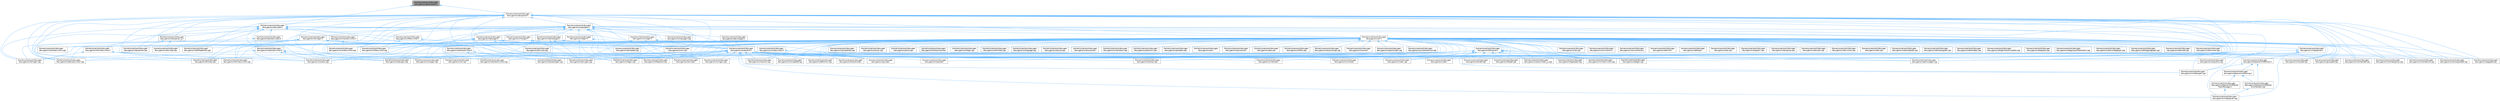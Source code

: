 digraph "/home/runner/work/doxygen/doxygen/src/growvector.h"
{
 // INTERACTIVE_SVG=YES
 // LATEX_PDF_SIZE
  bgcolor="transparent";
  edge [fontname=Helvetica,fontsize=10,labelfontname=Helvetica,labelfontsize=10];
  node [fontname=Helvetica,fontsize=10,shape=box,height=0.2,width=0.4];
  Node1 [id="Node000001",label="/home/runner/work/doxygen\l/doxygen/src/growvector.h",height=0.2,width=0.4,color="gray40", fillcolor="grey60", style="filled", fontcolor="black",tooltip=" "];
  Node1 -> Node2 [id="edge1_Node000001_Node000002",dir="back",color="steelblue1",style="solid",tooltip=" "];
  Node2 [id="Node000002",label="/home/runner/work/doxygen\l/doxygen/src/docnode.h",height=0.2,width=0.4,color="grey40", fillcolor="white", style="filled",URL="$de/d2b/docnode_8h.html",tooltip=" "];
  Node2 -> Node3 [id="edge2_Node000002_Node000003",dir="back",color="steelblue1",style="solid",tooltip=" "];
  Node3 [id="Node000003",label="/home/runner/work/doxygen\l/doxygen/src/docbookvisitor.h",height=0.2,width=0.4,color="grey40", fillcolor="white", style="filled",URL="$de/dcd/docbookvisitor_8h.html",tooltip=" "];
  Node3 -> Node4 [id="edge3_Node000003_Node000004",dir="back",color="steelblue1",style="solid",tooltip=" "];
  Node4 [id="Node000004",label="/home/runner/work/doxygen\l/doxygen/src/docbookgen.cpp",height=0.2,width=0.4,color="grey40", fillcolor="white", style="filled",URL="$d8/d29/docbookgen_8cpp.html",tooltip=" "];
  Node3 -> Node5 [id="edge4_Node000003_Node000005",dir="back",color="steelblue1",style="solid",tooltip=" "];
  Node5 [id="Node000005",label="/home/runner/work/doxygen\l/doxygen/src/docbookvisitor.cpp",height=0.2,width=0.4,color="grey40", fillcolor="white", style="filled",URL="$dc/d05/docbookvisitor_8cpp.html",tooltip=" "];
  Node2 -> Node6 [id="edge5_Node000002_Node000006",dir="back",color="steelblue1",style="solid",tooltip=" "];
  Node6 [id="Node000006",label="/home/runner/work/doxygen\l/doxygen/src/docnode.cpp",height=0.2,width=0.4,color="grey40", fillcolor="white", style="filled",URL="$d0/d2b/docnode_8cpp.html",tooltip=" "];
  Node2 -> Node7 [id="edge6_Node000002_Node000007",dir="back",color="steelblue1",style="solid",tooltip=" "];
  Node7 [id="Node000007",label="/home/runner/work/doxygen\l/doxygen/src/docparser_p.h",height=0.2,width=0.4,color="grey40", fillcolor="white", style="filled",URL="$df/dc9/docparser__p_8h.html",tooltip="Private header shared between docparser.cpp and docnode.cpp."];
  Node7 -> Node6 [id="edge7_Node000007_Node000006",dir="back",color="steelblue1",style="solid",tooltip=" "];
  Node7 -> Node8 [id="edge8_Node000007_Node000008",dir="back",color="steelblue1",style="solid",tooltip=" "];
  Node8 [id="Node000008",label="/home/runner/work/doxygen\l/doxygen/src/docparser.cpp",height=0.2,width=0.4,color="grey40", fillcolor="white", style="filled",URL="$da/d17/docparser_8cpp.html",tooltip=" "];
  Node2 -> Node9 [id="edge9_Node000002_Node000009",dir="back",color="steelblue1",style="solid",tooltip=" "];
  Node9 [id="Node000009",label="/home/runner/work/doxygen\l/doxygen/src/dotfilepatcher.cpp",height=0.2,width=0.4,color="grey40", fillcolor="white", style="filled",URL="$d9/d92/dotfilepatcher_8cpp.html",tooltip=" "];
  Node2 -> Node10 [id="edge10_Node000002_Node000010",dir="back",color="steelblue1",style="solid",tooltip=" "];
  Node10 [id="Node000010",label="/home/runner/work/doxygen\l/doxygen/src/htmldocvisitor.h",height=0.2,width=0.4,color="grey40", fillcolor="white", style="filled",URL="$d0/d71/htmldocvisitor_8h.html",tooltip=" "];
  Node10 -> Node11 [id="edge11_Node000010_Node000011",dir="back",color="steelblue1",style="solid",tooltip=" "];
  Node11 [id="Node000011",label="/home/runner/work/doxygen\l/doxygen/src/context.cpp",height=0.2,width=0.4,color="grey40", fillcolor="white", style="filled",URL="$db/d12/context_8cpp.html",tooltip=" "];
  Node10 -> Node12 [id="edge12_Node000010_Node000012",dir="back",color="steelblue1",style="solid",tooltip=" "];
  Node12 [id="Node000012",label="/home/runner/work/doxygen\l/doxygen/src/ftvhelp.cpp",height=0.2,width=0.4,color="grey40", fillcolor="white", style="filled",URL="$db/d41/ftvhelp_8cpp.html",tooltip=" "];
  Node10 -> Node13 [id="edge13_Node000010_Node000013",dir="back",color="steelblue1",style="solid",tooltip=" "];
  Node13 [id="Node000013",label="/home/runner/work/doxygen\l/doxygen/src/htmldocvisitor.cpp",height=0.2,width=0.4,color="grey40", fillcolor="white", style="filled",URL="$da/db0/htmldocvisitor_8cpp.html",tooltip=" "];
  Node10 -> Node14 [id="edge14_Node000010_Node000014",dir="back",color="steelblue1",style="solid",tooltip=" "];
  Node14 [id="Node000014",label="/home/runner/work/doxygen\l/doxygen/src/htmlgen.cpp",height=0.2,width=0.4,color="grey40", fillcolor="white", style="filled",URL="$d8/d6e/htmlgen_8cpp.html",tooltip=" "];
  Node2 -> Node14 [id="edge15_Node000002_Node000014",dir="back",color="steelblue1",style="solid",tooltip=" "];
  Node2 -> Node15 [id="edge16_Node000002_Node000015",dir="back",color="steelblue1",style="solid",tooltip=" "];
  Node15 [id="Node000015",label="/home/runner/work/doxygen\l/doxygen/src/latexdocvisitor.h",height=0.2,width=0.4,color="grey40", fillcolor="white", style="filled",URL="$d8/d99/latexdocvisitor_8h.html",tooltip=" "];
  Node15 -> Node11 [id="edge17_Node000015_Node000011",dir="back",color="steelblue1",style="solid",tooltip=" "];
  Node15 -> Node16 [id="edge18_Node000015_Node000016",dir="back",color="steelblue1",style="solid",tooltip=" "];
  Node16 [id="Node000016",label="/home/runner/work/doxygen\l/doxygen/src/latexdocvisitor.cpp",height=0.2,width=0.4,color="grey40", fillcolor="white", style="filled",URL="$d1/d4e/latexdocvisitor_8cpp.html",tooltip=" "];
  Node15 -> Node17 [id="edge19_Node000015_Node000017",dir="back",color="steelblue1",style="solid",tooltip=" "];
  Node17 [id="Node000017",label="/home/runner/work/doxygen\l/doxygen/src/latexgen.cpp",height=0.2,width=0.4,color="grey40", fillcolor="white", style="filled",URL="$d4/d42/latexgen_8cpp.html",tooltip=" "];
  Node15 -> Node18 [id="edge20_Node000015_Node000018",dir="back",color="steelblue1",style="solid",tooltip=" "];
  Node18 [id="Node000018",label="/home/runner/work/doxygen\l/doxygen/src/util.cpp",height=0.2,width=0.4,color="grey40", fillcolor="white", style="filled",URL="$df/d2d/util_8cpp.html",tooltip=" "];
  Node2 -> Node17 [id="edge21_Node000002_Node000017",dir="back",color="steelblue1",style="solid",tooltip=" "];
  Node2 -> Node19 [id="edge22_Node000002_Node000019",dir="back",color="steelblue1",style="solid",tooltip=" "];
  Node19 [id="Node000019",label="/home/runner/work/doxygen\l/doxygen/src/mandocvisitor.h",height=0.2,width=0.4,color="grey40", fillcolor="white", style="filled",URL="$d6/d6e/mandocvisitor_8h.html",tooltip=" "];
  Node19 -> Node20 [id="edge23_Node000019_Node000020",dir="back",color="steelblue1",style="solid",tooltip=" "];
  Node20 [id="Node000020",label="/home/runner/work/doxygen\l/doxygen/src/mandocvisitor.cpp",height=0.2,width=0.4,color="grey40", fillcolor="white", style="filled",URL="$d8/dde/mandocvisitor_8cpp.html",tooltip=" "];
  Node19 -> Node21 [id="edge24_Node000019_Node000021",dir="back",color="steelblue1",style="solid",tooltip=" "];
  Node21 [id="Node000021",label="/home/runner/work/doxygen\l/doxygen/src/mangen.cpp",height=0.2,width=0.4,color="grey40", fillcolor="white", style="filled",URL="$d7/de7/mangen_8cpp.html",tooltip=" "];
  Node2 -> Node22 [id="edge25_Node000002_Node000022",dir="back",color="steelblue1",style="solid",tooltip=" "];
  Node22 [id="Node000022",label="/home/runner/work/doxygen\l/doxygen/src/msc.cpp",height=0.2,width=0.4,color="grey40", fillcolor="white", style="filled",URL="$db/d33/msc_8cpp.html",tooltip=" "];
  Node2 -> Node23 [id="edge26_Node000002_Node000023",dir="back",color="steelblue1",style="solid",tooltip=" "];
  Node23 [id="Node000023",label="/home/runner/work/doxygen\l/doxygen/src/perlmodgen.cpp",height=0.2,width=0.4,color="grey40", fillcolor="white", style="filled",URL="$de/dd0/perlmodgen_8cpp.html",tooltip=" "];
  Node2 -> Node24 [id="edge27_Node000002_Node000024",dir="back",color="steelblue1",style="solid",tooltip=" "];
  Node24 [id="Node000024",label="/home/runner/work/doxygen\l/doxygen/src/rtfdocvisitor.h",height=0.2,width=0.4,color="grey40", fillcolor="white", style="filled",URL="$d1/da7/rtfdocvisitor_8h.html",tooltip=" "];
  Node24 -> Node25 [id="edge28_Node000024_Node000025",dir="back",color="steelblue1",style="solid",tooltip=" "];
  Node25 [id="Node000025",label="/home/runner/work/doxygen\l/doxygen/src/rtfdocvisitor.cpp",height=0.2,width=0.4,color="grey40", fillcolor="white", style="filled",URL="$de/d9a/rtfdocvisitor_8cpp.html",tooltip=" "];
  Node24 -> Node26 [id="edge29_Node000024_Node000026",dir="back",color="steelblue1",style="solid",tooltip=" "];
  Node26 [id="Node000026",label="/home/runner/work/doxygen\l/doxygen/src/rtfgen.cpp",height=0.2,width=0.4,color="grey40", fillcolor="white", style="filled",URL="$d0/d9c/rtfgen_8cpp.html",tooltip=" "];
  Node2 -> Node27 [id="edge30_Node000002_Node000027",dir="back",color="steelblue1",style="solid",tooltip=" "];
  Node27 [id="Node000027",label="/home/runner/work/doxygen\l/doxygen/src/textdocvisitor.h",height=0.2,width=0.4,color="grey40", fillcolor="white", style="filled",URL="$dd/d66/textdocvisitor_8h.html",tooltip=" "];
  Node27 -> Node28 [id="edge31_Node000027_Node000028",dir="back",color="steelblue1",style="solid",tooltip=" "];
  Node28 [id="Node000028",label="/home/runner/work/doxygen\l/doxygen/src/textdocvisitor.cpp",height=0.2,width=0.4,color="grey40", fillcolor="white", style="filled",URL="$d3/da6/textdocvisitor_8cpp.html",tooltip=" "];
  Node27 -> Node18 [id="edge32_Node000027_Node000018",dir="back",color="steelblue1",style="solid",tooltip=" "];
  Node2 -> Node29 [id="edge33_Node000002_Node000029",dir="back",color="steelblue1",style="solid",tooltip=" "];
  Node29 [id="Node000029",label="/home/runner/work/doxygen\l/doxygen/src/xmldocvisitor.h",height=0.2,width=0.4,color="grey40", fillcolor="white", style="filled",URL="$df/d2b/xmldocvisitor_8h.html",tooltip=" "];
  Node29 -> Node30 [id="edge34_Node000029_Node000030",dir="back",color="steelblue1",style="solid",tooltip=" "];
  Node30 [id="Node000030",label="/home/runner/work/doxygen\l/doxygen/src/xmldocvisitor.cpp",height=0.2,width=0.4,color="grey40", fillcolor="white", style="filled",URL="$dd/db6/xmldocvisitor_8cpp.html",tooltip=" "];
  Node29 -> Node31 [id="edge35_Node000029_Node000031",dir="back",color="steelblue1",style="solid",tooltip=" "];
  Node31 [id="Node000031",label="/home/runner/work/doxygen\l/doxygen/src/xmlgen.cpp",height=0.2,width=0.4,color="grey40", fillcolor="white", style="filled",URL="$d0/dc3/xmlgen_8cpp.html",tooltip=" "];
  Node1 -> Node32 [id="edge36_Node000001_Node000032",dir="back",color="steelblue1",style="solid",tooltip=" "];
  Node32 [id="Node000032",label="/home/runner/work/doxygen\l/doxygen/src/docparser.h",height=0.2,width=0.4,color="grey40", fillcolor="white", style="filled",URL="$de/d9c/docparser_8h.html",tooltip=" "];
  Node32 -> Node33 [id="edge37_Node000032_Node000033",dir="back",color="steelblue1",style="solid",tooltip=" "];
  Node33 [id="Node000033",label="/home/runner/work/doxygen\l/doxygen/src/classdef.cpp",height=0.2,width=0.4,color="grey40", fillcolor="white", style="filled",URL="$de/d89/classdef_8cpp.html",tooltip=" "];
  Node32 -> Node11 [id="edge38_Node000032_Node000011",dir="back",color="steelblue1",style="solid",tooltip=" "];
  Node32 -> Node34 [id="edge39_Node000032_Node000034",dir="back",color="steelblue1",style="solid",tooltip=" "];
  Node34 [id="Node000034",label="/home/runner/work/doxygen\l/doxygen/src/dirdef.cpp",height=0.2,width=0.4,color="grey40", fillcolor="white", style="filled",URL="$d8/d52/dirdef_8cpp.html",tooltip=" "];
  Node32 -> Node4 [id="edge40_Node000032_Node000004",dir="back",color="steelblue1",style="solid",tooltip=" "];
  Node32 -> Node5 [id="edge41_Node000032_Node000005",dir="back",color="steelblue1",style="solid",tooltip=" "];
  Node32 -> Node2 [id="edge42_Node000032_Node000002",dir="back",color="steelblue1",style="solid",tooltip=" "];
  Node32 -> Node8 [id="edge43_Node000032_Node000008",dir="back",color="steelblue1",style="solid",tooltip=" "];
  Node32 -> Node7 [id="edge44_Node000032_Node000007",dir="back",color="steelblue1",style="solid",tooltip=" "];
  Node32 -> Node9 [id="edge45_Node000032_Node000009",dir="back",color="steelblue1",style="solid",tooltip=" "];
  Node32 -> Node35 [id="edge46_Node000032_Node000035",dir="back",color="steelblue1",style="solid",tooltip=" "];
  Node35 [id="Node000035",label="/home/runner/work/doxygen\l/doxygen/src/doxygen.cpp",height=0.2,width=0.4,color="grey40", fillcolor="white", style="filled",URL="$dc/d98/doxygen_8cpp.html",tooltip=" "];
  Node32 -> Node36 [id="edge47_Node000032_Node000036",dir="back",color="steelblue1",style="solid",tooltip=" "];
  Node36 [id="Node000036",label="/home/runner/work/doxygen\l/doxygen/src/filedef.cpp",height=0.2,width=0.4,color="grey40", fillcolor="white", style="filled",URL="$d6/ddc/filedef_8cpp.html",tooltip=" "];
  Node32 -> Node12 [id="edge48_Node000032_Node000012",dir="back",color="steelblue1",style="solid",tooltip=" "];
  Node32 -> Node37 [id="edge49_Node000032_Node000037",dir="back",color="steelblue1",style="solid",tooltip=" "];
  Node37 [id="Node000037",label="/home/runner/work/doxygen\l/doxygen/src/groupdef.cpp",height=0.2,width=0.4,color="grey40", fillcolor="white", style="filled",URL="$d6/d42/groupdef_8cpp.html",tooltip=" "];
  Node32 -> Node13 [id="edge50_Node000032_Node000013",dir="back",color="steelblue1",style="solid",tooltip=" "];
  Node32 -> Node14 [id="edge51_Node000032_Node000014",dir="back",color="steelblue1",style="solid",tooltip=" "];
  Node32 -> Node16 [id="edge52_Node000032_Node000016",dir="back",color="steelblue1",style="solid",tooltip=" "];
  Node32 -> Node17 [id="edge53_Node000032_Node000017",dir="back",color="steelblue1",style="solid",tooltip=" "];
  Node32 -> Node20 [id="edge54_Node000032_Node000020",dir="back",color="steelblue1",style="solid",tooltip=" "];
  Node32 -> Node21 [id="edge55_Node000032_Node000021",dir="back",color="steelblue1",style="solid",tooltip=" "];
  Node32 -> Node38 [id="edge56_Node000032_Node000038",dir="back",color="steelblue1",style="solid",tooltip=" "];
  Node38 [id="Node000038",label="/home/runner/work/doxygen\l/doxygen/src/memberdef.cpp",height=0.2,width=0.4,color="grey40", fillcolor="white", style="filled",URL="$d0/d72/memberdef_8cpp.html",tooltip=" "];
  Node32 -> Node39 [id="edge57_Node000032_Node000039",dir="back",color="steelblue1",style="solid",tooltip=" "];
  Node39 [id="Node000039",label="/home/runner/work/doxygen\l/doxygen/src/membergroup.cpp",height=0.2,width=0.4,color="grey40", fillcolor="white", style="filled",URL="$d6/d18/membergroup_8cpp.html",tooltip=" "];
  Node32 -> Node40 [id="edge58_Node000032_Node000040",dir="back",color="steelblue1",style="solid",tooltip=" "];
  Node40 [id="Node000040",label="/home/runner/work/doxygen\l/doxygen/src/memberlist.cpp",height=0.2,width=0.4,color="grey40", fillcolor="white", style="filled",URL="$d0/d14/memberlist_8cpp.html",tooltip=" "];
  Node32 -> Node22 [id="edge59_Node000032_Node000022",dir="back",color="steelblue1",style="solid",tooltip=" "];
  Node32 -> Node41 [id="edge60_Node000032_Node000041",dir="back",color="steelblue1",style="solid",tooltip=" "];
  Node41 [id="Node000041",label="/home/runner/work/doxygen\l/doxygen/src/namespacedef.cpp",height=0.2,width=0.4,color="grey40", fillcolor="white", style="filled",URL="$d7/d1c/namespacedef_8cpp.html",tooltip=" "];
  Node32 -> Node42 [id="edge61_Node000032_Node000042",dir="back",color="steelblue1",style="solid",tooltip=" "];
  Node42 [id="Node000042",label="/home/runner/work/doxygen\l/doxygen/src/outputgen.h",height=0.2,width=0.4,color="grey40", fillcolor="white", style="filled",URL="$df/d06/outputgen_8h.html",tooltip=" "];
  Node42 -> Node43 [id="edge62_Node000042_Node000043",dir="back",color="steelblue1",style="solid",tooltip=" "];
  Node43 [id="Node000043",label="/home/runner/work/doxygen\l/doxygen/src/defgen.cpp",height=0.2,width=0.4,color="grey40", fillcolor="white", style="filled",URL="$d3/d17/defgen_8cpp.html",tooltip=" "];
  Node42 -> Node44 [id="edge63_Node000042_Node000044",dir="back",color="steelblue1",style="solid",tooltip=" "];
  Node44 [id="Node000044",label="/home/runner/work/doxygen\l/doxygen/src/devnullgen.h",height=0.2,width=0.4,color="grey40", fillcolor="white", style="filled",URL="$d8/de5/devnullgen_8h.html",tooltip=" "];
  Node44 -> Node45 [id="edge64_Node000044_Node000045",dir="back",color="steelblue1",style="solid",tooltip=" "];
  Node45 [id="Node000045",label="/home/runner/work/doxygen\l/doxygen/src/outputlist.h",height=0.2,width=0.4,color="grey40", fillcolor="white", style="filled",URL="$d2/db9/outputlist_8h.html",tooltip=" "];
  Node45 -> Node33 [id="edge65_Node000045_Node000033",dir="back",color="steelblue1",style="solid",tooltip=" "];
  Node45 -> Node46 [id="edge66_Node000045_Node000046",dir="back",color="steelblue1",style="solid",tooltip=" "];
  Node46 [id="Node000046",label="/home/runner/work/doxygen\l/doxygen/src/classlist.cpp",height=0.2,width=0.4,color="grey40", fillcolor="white", style="filled",URL="$d6/d10/classlist_8cpp.html",tooltip=" "];
  Node45 -> Node47 [id="edge67_Node000045_Node000047",dir="back",color="steelblue1",style="solid",tooltip=" "];
  Node47 [id="Node000047",label="/home/runner/work/doxygen\l/doxygen/src/code.l",height=0.2,width=0.4,color="grey40", fillcolor="white", style="filled",URL="$da/d1f/code_8l.html",tooltip=" "];
  Node45 -> Node48 [id="edge68_Node000045_Node000048",dir="back",color="steelblue1",style="solid",tooltip=" "];
  Node48 [id="Node000048",label="/home/runner/work/doxygen\l/doxygen/src/conceptdef.cpp",height=0.2,width=0.4,color="grey40", fillcolor="white", style="filled",URL="$d8/d0a/conceptdef_8cpp.html",tooltip=" "];
  Node45 -> Node11 [id="edge69_Node000045_Node000011",dir="back",color="steelblue1",style="solid",tooltip=" "];
  Node45 -> Node49 [id="edge70_Node000045_Node000049",dir="back",color="steelblue1",style="solid",tooltip=" "];
  Node49 [id="Node000049",label="/home/runner/work/doxygen\l/doxygen/src/definition.cpp",height=0.2,width=0.4,color="grey40", fillcolor="white", style="filled",URL="$d3/dea/definition_8cpp.html",tooltip=" "];
  Node45 -> Node34 [id="edge71_Node000045_Node000034",dir="back",color="steelblue1",style="solid",tooltip=" "];
  Node45 -> Node4 [id="edge72_Node000045_Node000004",dir="back",color="steelblue1",style="solid",tooltip=" "];
  Node45 -> Node35 [id="edge73_Node000045_Node000035",dir="back",color="steelblue1",style="solid",tooltip=" "];
  Node45 -> Node36 [id="edge74_Node000045_Node000036",dir="back",color="steelblue1",style="solid",tooltip=" "];
  Node45 -> Node50 [id="edge75_Node000045_Node000050",dir="back",color="steelblue1",style="solid",tooltip=" "];
  Node50 [id="Node000050",label="/home/runner/work/doxygen\l/doxygen/src/fileparser.cpp",height=0.2,width=0.4,color="grey40", fillcolor="white", style="filled",URL="$d9/d74/fileparser_8cpp.html",tooltip=" "];
  Node45 -> Node51 [id="edge76_Node000045_Node000051",dir="back",color="steelblue1",style="solid",tooltip=" "];
  Node51 [id="Node000051",label="/home/runner/work/doxygen\l/doxygen/src/fortrancode.l",height=0.2,width=0.4,color="grey40", fillcolor="white", style="filled",URL="$d9/d5b/fortrancode_8l.html",tooltip=" "];
  Node45 -> Node12 [id="edge77_Node000045_Node000012",dir="back",color="steelblue1",style="solid",tooltip=" "];
  Node45 -> Node37 [id="edge78_Node000045_Node000037",dir="back",color="steelblue1",style="solid",tooltip=" "];
  Node45 -> Node13 [id="edge79_Node000045_Node000013",dir="back",color="steelblue1",style="solid",tooltip=" "];
  Node45 -> Node14 [id="edge80_Node000045_Node000014",dir="back",color="steelblue1",style="solid",tooltip=" "];
  Node45 -> Node52 [id="edge81_Node000045_Node000052",dir="back",color="steelblue1",style="solid",tooltip=" "];
  Node52 [id="Node000052",label="/home/runner/work/doxygen\l/doxygen/src/index.cpp",height=0.2,width=0.4,color="grey40", fillcolor="white", style="filled",URL="$db/d14/index_8cpp.html",tooltip="This file contains functions for the various index pages."];
  Node45 -> Node16 [id="edge82_Node000045_Node000016",dir="back",color="steelblue1",style="solid",tooltip=" "];
  Node45 -> Node17 [id="edge83_Node000045_Node000017",dir="back",color="steelblue1",style="solid",tooltip=" "];
  Node45 -> Node53 [id="edge84_Node000045_Node000053",dir="back",color="steelblue1",style="solid",tooltip=" "];
  Node53 [id="Node000053",label="/home/runner/work/doxygen\l/doxygen/src/lexcode.l",height=0.2,width=0.4,color="grey40", fillcolor="white", style="filled",URL="$d0/d7e/lexcode_8l.html",tooltip=" "];
  Node45 -> Node21 [id="edge85_Node000045_Node000021",dir="back",color="steelblue1",style="solid",tooltip=" "];
  Node45 -> Node38 [id="edge86_Node000045_Node000038",dir="back",color="steelblue1",style="solid",tooltip=" "];
  Node45 -> Node39 [id="edge87_Node000045_Node000039",dir="back",color="steelblue1",style="solid",tooltip=" "];
  Node45 -> Node40 [id="edge88_Node000045_Node000040",dir="back",color="steelblue1",style="solid",tooltip=" "];
  Node45 -> Node41 [id="edge89_Node000045_Node000041",dir="back",color="steelblue1",style="solid",tooltip=" "];
  Node45 -> Node54 [id="edge90_Node000045_Node000054",dir="back",color="steelblue1",style="solid",tooltip=" "];
  Node54 [id="Node000054",label="/home/runner/work/doxygen\l/doxygen/src/outputlist.cpp",height=0.2,width=0.4,color="grey40", fillcolor="white", style="filled",URL="$db/dd8/outputlist_8cpp.html",tooltip=" "];
  Node45 -> Node55 [id="edge91_Node000045_Node000055",dir="back",color="steelblue1",style="solid",tooltip=" "];
  Node55 [id="Node000055",label="/home/runner/work/doxygen\l/doxygen/src/pagedef.cpp",height=0.2,width=0.4,color="grey40", fillcolor="white", style="filled",URL="$d9/db4/pagedef_8cpp.html",tooltip=" "];
  Node45 -> Node56 [id="edge92_Node000045_Node000056",dir="back",color="steelblue1",style="solid",tooltip=" "];
  Node56 [id="Node000056",label="/home/runner/work/doxygen\l/doxygen/src/pycode.l",height=0.2,width=0.4,color="grey40", fillcolor="white", style="filled",URL="$d3/ded/pycode_8l.html",tooltip=" "];
  Node45 -> Node26 [id="edge93_Node000045_Node000026",dir="back",color="steelblue1",style="solid",tooltip=" "];
  Node45 -> Node57 [id="edge94_Node000045_Node000057",dir="back",color="steelblue1",style="solid",tooltip=" "];
  Node57 [id="Node000057",label="/home/runner/work/doxygen\l/doxygen/src/sqlcode.l",height=0.2,width=0.4,color="grey40", fillcolor="white", style="filled",URL="$d2/dda/sqlcode_8l.html",tooltip=" "];
  Node45 -> Node58 [id="edge95_Node000045_Node000058",dir="back",color="steelblue1",style="solid",tooltip=" "];
  Node58 [id="Node000058",label="/home/runner/work/doxygen\l/doxygen/src/tooltip.cpp",height=0.2,width=0.4,color="grey40", fillcolor="white", style="filled",URL="$d7/d56/tooltip_8cpp.html",tooltip=" "];
  Node45 -> Node18 [id="edge96_Node000045_Node000018",dir="back",color="steelblue1",style="solid",tooltip=" "];
  Node45 -> Node59 [id="edge97_Node000045_Node000059",dir="back",color="steelblue1",style="solid",tooltip=" "];
  Node59 [id="Node000059",label="/home/runner/work/doxygen\l/doxygen/src/vhdlcode.l",height=0.2,width=0.4,color="grey40", fillcolor="white", style="filled",URL="$d5/d6a/vhdlcode_8l.html",tooltip=" "];
  Node45 -> Node60 [id="edge98_Node000045_Node000060",dir="back",color="steelblue1",style="solid",tooltip=" "];
  Node60 [id="Node000060",label="/home/runner/work/doxygen\l/doxygen/src/vhdldocgen.cpp",height=0.2,width=0.4,color="grey40", fillcolor="white", style="filled",URL="$de/dea/vhdldocgen_8cpp.html",tooltip=" "];
  Node45 -> Node61 [id="edge99_Node000045_Node000061",dir="back",color="steelblue1",style="solid",tooltip=" "];
  Node61 [id="Node000061",label="/home/runner/work/doxygen\l/doxygen/src/vhdljjparser.cpp",height=0.2,width=0.4,color="grey40", fillcolor="white", style="filled",URL="$d1/d86/vhdljjparser_8cpp.html",tooltip=" "];
  Node45 -> Node62 [id="edge100_Node000045_Node000062",dir="back",color="steelblue1",style="solid",tooltip=" "];
  Node62 [id="Node000062",label="/home/runner/work/doxygen\l/doxygen/src/xmlcode.l",height=0.2,width=0.4,color="grey40", fillcolor="white", style="filled",URL="$dc/dc1/xmlcode_8l.html",tooltip=" "];
  Node45 -> Node31 [id="edge101_Node000045_Node000031",dir="back",color="steelblue1",style="solid",tooltip=" "];
  Node42 -> Node4 [id="edge102_Node000042_Node000004",dir="back",color="steelblue1",style="solid",tooltip=" "];
  Node42 -> Node63 [id="edge103_Node000042_Node000063",dir="back",color="steelblue1",style="solid",tooltip=" "];
  Node63 [id="Node000063",label="/home/runner/work/doxygen\l/doxygen/src/docbookgen.h",height=0.2,width=0.4,color="grey40", fillcolor="white", style="filled",URL="$de/dea/docbookgen_8h.html",tooltip=" "];
  Node63 -> Node4 [id="edge104_Node000063_Node000004",dir="back",color="steelblue1",style="solid",tooltip=" "];
  Node63 -> Node5 [id="edge105_Node000063_Node000005",dir="back",color="steelblue1",style="solid",tooltip=" "];
  Node63 -> Node35 [id="edge106_Node000063_Node000035",dir="back",color="steelblue1",style="solid",tooltip=" "];
  Node63 -> Node45 [id="edge107_Node000063_Node000045",dir="back",color="steelblue1",style="solid",tooltip=" "];
  Node42 -> Node5 [id="edge108_Node000042_Node000005",dir="back",color="steelblue1",style="solid",tooltip=" "];
  Node42 -> Node50 [id="edge109_Node000042_Node000050",dir="back",color="steelblue1",style="solid",tooltip=" "];
  Node42 -> Node13 [id="edge110_Node000042_Node000013",dir="back",color="steelblue1",style="solid",tooltip=" "];
  Node42 -> Node64 [id="edge111_Node000042_Node000064",dir="back",color="steelblue1",style="solid",tooltip=" "];
  Node64 [id="Node000064",label="/home/runner/work/doxygen\l/doxygen/src/htmlgen.h",height=0.2,width=0.4,color="grey40", fillcolor="white", style="filled",URL="$d8/d56/htmlgen_8h.html",tooltip=" "];
  Node64 -> Node11 [id="edge112_Node000064_Node000011",dir="back",color="steelblue1",style="solid",tooltip=" "];
  Node64 -> Node35 [id="edge113_Node000064_Node000035",dir="back",color="steelblue1",style="solid",tooltip=" "];
  Node64 -> Node12 [id="edge114_Node000064_Node000012",dir="back",color="steelblue1",style="solid",tooltip=" "];
  Node64 -> Node13 [id="edge115_Node000064_Node000013",dir="back",color="steelblue1",style="solid",tooltip=" "];
  Node64 -> Node14 [id="edge116_Node000064_Node000014",dir="back",color="steelblue1",style="solid",tooltip=" "];
  Node64 -> Node52 [id="edge117_Node000064_Node000052",dir="back",color="steelblue1",style="solid",tooltip=" "];
  Node64 -> Node45 [id="edge118_Node000064_Node000045",dir="back",color="steelblue1",style="solid",tooltip=" "];
  Node42 -> Node16 [id="edge119_Node000042_Node000016",dir="back",color="steelblue1",style="solid",tooltip=" "];
  Node42 -> Node65 [id="edge120_Node000042_Node000065",dir="back",color="steelblue1",style="solid",tooltip=" "];
  Node65 [id="Node000065",label="/home/runner/work/doxygen\l/doxygen/src/latexgen.h",height=0.2,width=0.4,color="grey40", fillcolor="white", style="filled",URL="$d6/d9c/latexgen_8h.html",tooltip=" "];
  Node65 -> Node11 [id="edge121_Node000065_Node000011",dir="back",color="steelblue1",style="solid",tooltip=" "];
  Node65 -> Node35 [id="edge122_Node000065_Node000035",dir="back",color="steelblue1",style="solid",tooltip=" "];
  Node65 -> Node66 [id="edge123_Node000065_Node000066",dir="back",color="steelblue1",style="solid",tooltip=" "];
  Node66 [id="Node000066",label="/home/runner/work/doxygen\l/doxygen/src/formula.cpp",height=0.2,width=0.4,color="grey40", fillcolor="white", style="filled",URL="$d7/d5b/formula_8cpp.html",tooltip=" "];
  Node65 -> Node16 [id="edge124_Node000065_Node000016",dir="back",color="steelblue1",style="solid",tooltip=" "];
  Node65 -> Node17 [id="edge125_Node000065_Node000017",dir="back",color="steelblue1",style="solid",tooltip=" "];
  Node65 -> Node45 [id="edge126_Node000065_Node000045",dir="back",color="steelblue1",style="solid",tooltip=" "];
  Node65 -> Node67 [id="edge127_Node000065_Node000067",dir="back",color="steelblue1",style="solid",tooltip=" "];
  Node67 [id="Node000067",label="/home/runner/work/doxygen\l/doxygen/src/template.cpp",height=0.2,width=0.4,color="grey40", fillcolor="white", style="filled",URL="$df/d54/template_8cpp.html",tooltip=" "];
  Node42 -> Node53 [id="edge128_Node000042_Node000053",dir="back",color="steelblue1",style="solid",tooltip=" "];
  Node42 -> Node20 [id="edge129_Node000042_Node000020",dir="back",color="steelblue1",style="solid",tooltip=" "];
  Node42 -> Node68 [id="edge130_Node000042_Node000068",dir="back",color="steelblue1",style="solid",tooltip=" "];
  Node68 [id="Node000068",label="/home/runner/work/doxygen\l/doxygen/src/mangen.h",height=0.2,width=0.4,color="grey40", fillcolor="white", style="filled",URL="$da/dc0/mangen_8h.html",tooltip=" "];
  Node68 -> Node35 [id="edge131_Node000068_Node000035",dir="back",color="steelblue1",style="solid",tooltip=" "];
  Node68 -> Node21 [id="edge132_Node000068_Node000021",dir="back",color="steelblue1",style="solid",tooltip=" "];
  Node68 -> Node45 [id="edge133_Node000068_Node000045",dir="back",color="steelblue1",style="solid",tooltip=" "];
  Node42 -> Node69 [id="edge134_Node000042_Node000069",dir="back",color="steelblue1",style="solid",tooltip=" "];
  Node69 [id="Node000069",label="/home/runner/work/doxygen\l/doxygen/src/outputgen.cpp",height=0.2,width=0.4,color="grey40", fillcolor="white", style="filled",URL="$d0/d17/outputgen_8cpp.html",tooltip=" "];
  Node42 -> Node54 [id="edge135_Node000042_Node000054",dir="back",color="steelblue1",style="solid",tooltip=" "];
  Node42 -> Node45 [id="edge136_Node000042_Node000045",dir="back",color="steelblue1",style="solid",tooltip=" "];
  Node42 -> Node25 [id="edge137_Node000042_Node000025",dir="back",color="steelblue1",style="solid",tooltip=" "];
  Node42 -> Node70 [id="edge138_Node000042_Node000070",dir="back",color="steelblue1",style="solid",tooltip=" "];
  Node70 [id="Node000070",label="/home/runner/work/doxygen\l/doxygen/src/rtfgen.h",height=0.2,width=0.4,color="grey40", fillcolor="white", style="filled",URL="$d4/daa/rtfgen_8h.html",tooltip=" "];
  Node70 -> Node35 [id="edge139_Node000070_Node000035",dir="back",color="steelblue1",style="solid",tooltip=" "];
  Node70 -> Node45 [id="edge140_Node000070_Node000045",dir="back",color="steelblue1",style="solid",tooltip=" "];
  Node70 -> Node25 [id="edge141_Node000070_Node000025",dir="back",color="steelblue1",style="solid",tooltip=" "];
  Node70 -> Node26 [id="edge142_Node000070_Node000026",dir="back",color="steelblue1",style="solid",tooltip=" "];
  Node42 -> Node71 [id="edge143_Node000042_Node000071",dir="back",color="steelblue1",style="solid",tooltip=" "];
  Node71 [id="Node000071",label="/home/runner/work/doxygen\l/doxygen/src/util.h",height=0.2,width=0.4,color="grey40", fillcolor="white", style="filled",URL="$d8/d3c/util_8h.html",tooltip="A bunch of utility functions."];
  Node71 -> Node72 [id="edge144_Node000071_Node000072",dir="back",color="steelblue1",style="solid",tooltip=" "];
  Node72 [id="Node000072",label="/home/runner/work/doxygen\l/doxygen/src/cite.cpp",height=0.2,width=0.4,color="grey40", fillcolor="white", style="filled",URL="$d5/d0b/cite_8cpp.html",tooltip=" "];
  Node71 -> Node33 [id="edge145_Node000071_Node000033",dir="back",color="steelblue1",style="solid",tooltip=" "];
  Node71 -> Node46 [id="edge146_Node000071_Node000046",dir="back",color="steelblue1",style="solid",tooltip=" "];
  Node71 -> Node47 [id="edge147_Node000071_Node000047",dir="back",color="steelblue1",style="solid",tooltip=" "];
  Node71 -> Node73 [id="edge148_Node000071_Node000073",dir="back",color="steelblue1",style="solid",tooltip=" "];
  Node73 [id="Node000073",label="/home/runner/work/doxygen\l/doxygen/src/commentcnv.l",height=0.2,width=0.4,color="grey40", fillcolor="white", style="filled",URL="$d0/d47/commentcnv_8l.html",tooltip=" "];
  Node71 -> Node74 [id="edge149_Node000071_Node000074",dir="back",color="steelblue1",style="solid",tooltip=" "];
  Node74 [id="Node000074",label="/home/runner/work/doxygen\l/doxygen/src/commentscan.l",height=0.2,width=0.4,color="grey40", fillcolor="white", style="filled",URL="$d7/d5f/commentscan_8l.html",tooltip=" "];
  Node71 -> Node48 [id="edge150_Node000071_Node000048",dir="back",color="steelblue1",style="solid",tooltip=" "];
  Node71 -> Node11 [id="edge151_Node000071_Node000011",dir="back",color="steelblue1",style="solid",tooltip=" "];
  Node71 -> Node75 [id="edge152_Node000071_Node000075",dir="back",color="steelblue1",style="solid",tooltip=" "];
  Node75 [id="Node000075",label="/home/runner/work/doxygen\l/doxygen/src/declinfo.l",height=0.2,width=0.4,color="grey40", fillcolor="white", style="filled",URL="$d8/d0f/declinfo_8l.html",tooltip=" "];
  Node71 -> Node76 [id="edge153_Node000071_Node000076",dir="back",color="steelblue1",style="solid",tooltip=" "];
  Node76 [id="Node000076",label="/home/runner/work/doxygen\l/doxygen/src/defargs.l",height=0.2,width=0.4,color="grey40", fillcolor="white", style="filled",URL="$de/df3/defargs_8l.html",tooltip=" "];
  Node71 -> Node43 [id="edge154_Node000071_Node000043",dir="back",color="steelblue1",style="solid",tooltip=" "];
  Node71 -> Node49 [id="edge155_Node000071_Node000049",dir="back",color="steelblue1",style="solid",tooltip=" "];
  Node71 -> Node77 [id="edge156_Node000071_Node000077",dir="back",color="steelblue1",style="solid",tooltip=" "];
  Node77 [id="Node000077",label="/home/runner/work/doxygen\l/doxygen/src/dia.cpp",height=0.2,width=0.4,color="grey40", fillcolor="white", style="filled",URL="$d1/df5/dia_8cpp.html",tooltip=" "];
  Node71 -> Node78 [id="edge157_Node000071_Node000078",dir="back",color="steelblue1",style="solid",tooltip=" "];
  Node78 [id="Node000078",label="/home/runner/work/doxygen\l/doxygen/src/diagram.cpp",height=0.2,width=0.4,color="grey40", fillcolor="white", style="filled",URL="$da/d0d/diagram_8cpp.html",tooltip=" "];
  Node71 -> Node34 [id="edge158_Node000071_Node000034",dir="back",color="steelblue1",style="solid",tooltip=" "];
  Node71 -> Node4 [id="edge159_Node000071_Node000004",dir="back",color="steelblue1",style="solid",tooltip=" "];
  Node71 -> Node5 [id="edge160_Node000071_Node000005",dir="back",color="steelblue1",style="solid",tooltip=" "];
  Node71 -> Node79 [id="edge161_Node000071_Node000079",dir="back",color="steelblue1",style="solid",tooltip=" "];
  Node79 [id="Node000079",label="/home/runner/work/doxygen\l/doxygen/src/docgroup.cpp",height=0.2,width=0.4,color="grey40", fillcolor="white", style="filled",URL="$d3/d36/docgroup_8cpp.html",tooltip=" "];
  Node71 -> Node6 [id="edge162_Node000071_Node000006",dir="back",color="steelblue1",style="solid",tooltip=" "];
  Node71 -> Node8 [id="edge163_Node000071_Node000008",dir="back",color="steelblue1",style="solid",tooltip=" "];
  Node71 -> Node80 [id="edge164_Node000071_Node000080",dir="back",color="steelblue1",style="solid",tooltip=" "];
  Node80 [id="Node000080",label="/home/runner/work/doxygen\l/doxygen/src/docsets.cpp",height=0.2,width=0.4,color="grey40", fillcolor="white", style="filled",URL="$d7/d8f/docsets_8cpp.html",tooltip=" "];
  Node71 -> Node81 [id="edge165_Node000071_Node000081",dir="back",color="steelblue1",style="solid",tooltip=" "];
  Node81 [id="Node000081",label="/home/runner/work/doxygen\l/doxygen/src/docvisitor.cpp",height=0.2,width=0.4,color="grey40", fillcolor="white", style="filled",URL="$da/d39/docvisitor_8cpp.html",tooltip=" "];
  Node71 -> Node82 [id="edge166_Node000071_Node000082",dir="back",color="steelblue1",style="solid",tooltip=" "];
  Node82 [id="Node000082",label="/home/runner/work/doxygen\l/doxygen/src/dot.cpp",height=0.2,width=0.4,color="grey40", fillcolor="white", style="filled",URL="$de/daa/dot_8cpp.html",tooltip=" "];
  Node71 -> Node83 [id="edge167_Node000071_Node000083",dir="back",color="steelblue1",style="solid",tooltip=" "];
  Node83 [id="Node000083",label="/home/runner/work/doxygen\l/doxygen/src/dotcallgraph.cpp",height=0.2,width=0.4,color="grey40", fillcolor="white", style="filled",URL="$d4/dd5/dotcallgraph_8cpp.html",tooltip=" "];
  Node71 -> Node84 [id="edge168_Node000071_Node000084",dir="back",color="steelblue1",style="solid",tooltip=" "];
  Node84 [id="Node000084",label="/home/runner/work/doxygen\l/doxygen/src/dotclassgraph.cpp",height=0.2,width=0.4,color="grey40", fillcolor="white", style="filled",URL="$d4/dcd/dotclassgraph_8cpp.html",tooltip=" "];
  Node71 -> Node85 [id="edge169_Node000071_Node000085",dir="back",color="steelblue1",style="solid",tooltip=" "];
  Node85 [id="Node000085",label="/home/runner/work/doxygen\l/doxygen/src/dotdirdeps.cpp",height=0.2,width=0.4,color="grey40", fillcolor="white", style="filled",URL="$da/d45/dotdirdeps_8cpp.html",tooltip=" "];
  Node71 -> Node9 [id="edge170_Node000071_Node000009",dir="back",color="steelblue1",style="solid",tooltip=" "];
  Node71 -> Node86 [id="edge171_Node000071_Node000086",dir="back",color="steelblue1",style="solid",tooltip=" "];
  Node86 [id="Node000086",label="/home/runner/work/doxygen\l/doxygen/src/dotgfxhierarchytable.cpp",height=0.2,width=0.4,color="grey40", fillcolor="white", style="filled",URL="$d4/d09/dotgfxhierarchytable_8cpp.html",tooltip=" "];
  Node71 -> Node87 [id="edge172_Node000071_Node000087",dir="back",color="steelblue1",style="solid",tooltip=" "];
  Node87 [id="Node000087",label="/home/runner/work/doxygen\l/doxygen/src/dotgraph.cpp",height=0.2,width=0.4,color="grey40", fillcolor="white", style="filled",URL="$de/d45/dotgraph_8cpp.html",tooltip=" "];
  Node71 -> Node88 [id="edge173_Node000071_Node000088",dir="back",color="steelblue1",style="solid",tooltip=" "];
  Node88 [id="Node000088",label="/home/runner/work/doxygen\l/doxygen/src/dotgroupcollaboration.cpp",height=0.2,width=0.4,color="grey40", fillcolor="white", style="filled",URL="$d1/d86/dotgroupcollaboration_8cpp.html",tooltip=" "];
  Node71 -> Node89 [id="edge174_Node000071_Node000089",dir="back",color="steelblue1",style="solid",tooltip=" "];
  Node89 [id="Node000089",label="/home/runner/work/doxygen\l/doxygen/src/dotincldepgraph.cpp",height=0.2,width=0.4,color="grey40", fillcolor="white", style="filled",URL="$da/d57/dotincldepgraph_8cpp.html",tooltip=" "];
  Node71 -> Node90 [id="edge175_Node000071_Node000090",dir="back",color="steelblue1",style="solid",tooltip=" "];
  Node90 [id="Node000090",label="/home/runner/work/doxygen\l/doxygen/src/dotlegendgraph.cpp",height=0.2,width=0.4,color="grey40", fillcolor="white", style="filled",URL="$d4/d33/dotlegendgraph_8cpp.html",tooltip=" "];
  Node71 -> Node91 [id="edge176_Node000071_Node000091",dir="back",color="steelblue1",style="solid",tooltip=" "];
  Node91 [id="Node000091",label="/home/runner/work/doxygen\l/doxygen/src/dotnode.cpp",height=0.2,width=0.4,color="grey40", fillcolor="white", style="filled",URL="$df/d58/dotnode_8cpp.html",tooltip=" "];
  Node71 -> Node92 [id="edge177_Node000071_Node000092",dir="back",color="steelblue1",style="solid",tooltip=" "];
  Node92 [id="Node000092",label="/home/runner/work/doxygen\l/doxygen/src/dotrunner.cpp",height=0.2,width=0.4,color="grey40", fillcolor="white", style="filled",URL="$d1/dfe/dotrunner_8cpp.html",tooltip=" "];
  Node71 -> Node35 [id="edge178_Node000071_Node000035",dir="back",color="steelblue1",style="solid",tooltip=" "];
  Node71 -> Node93 [id="edge179_Node000071_Node000093",dir="back",color="steelblue1",style="solid",tooltip=" "];
  Node93 [id="Node000093",label="/home/runner/work/doxygen\l/doxygen/src/eclipsehelp.cpp",height=0.2,width=0.4,color="grey40", fillcolor="white", style="filled",URL="$d8/d56/eclipsehelp_8cpp.html",tooltip=" "];
  Node71 -> Node94 [id="edge180_Node000071_Node000094",dir="back",color="steelblue1",style="solid",tooltip=" "];
  Node94 [id="Node000094",label="/home/runner/work/doxygen\l/doxygen/src/emoji.cpp",height=0.2,width=0.4,color="grey40", fillcolor="white", style="filled",URL="$d2/d38/emoji_8cpp.html",tooltip=" "];
  Node71 -> Node95 [id="edge181_Node000071_Node000095",dir="back",color="steelblue1",style="solid",tooltip=" "];
  Node95 [id="Node000095",label="/home/runner/work/doxygen\l/doxygen/src/entry.cpp",height=0.2,width=0.4,color="grey40", fillcolor="white", style="filled",URL="$d2/dd2/entry_8cpp.html",tooltip=" "];
  Node71 -> Node36 [id="edge182_Node000071_Node000036",dir="back",color="steelblue1",style="solid",tooltip=" "];
  Node71 -> Node96 [id="edge183_Node000071_Node000096",dir="back",color="steelblue1",style="solid",tooltip=" "];
  Node96 [id="Node000096",label="/home/runner/work/doxygen\l/doxygen/src/filename.h",height=0.2,width=0.4,color="grey40", fillcolor="white", style="filled",URL="$dc/dd6/filename_8h.html",tooltip=" "];
  Node96 -> Node47 [id="edge184_Node000096_Node000047",dir="back",color="steelblue1",style="solid",tooltip=" "];
  Node96 -> Node11 [id="edge185_Node000096_Node000011",dir="back",color="steelblue1",style="solid",tooltip=" "];
  Node96 -> Node43 [id="edge186_Node000096_Node000043",dir="back",color="steelblue1",style="solid",tooltip=" "];
  Node96 -> Node34 [id="edge187_Node000096_Node000034",dir="back",color="steelblue1",style="solid",tooltip=" "];
  Node96 -> Node4 [id="edge188_Node000096_Node000004",dir="back",color="steelblue1",style="solid",tooltip=" "];
  Node96 -> Node5 [id="edge189_Node000096_Node000005",dir="back",color="steelblue1",style="solid",tooltip=" "];
  Node96 -> Node35 [id="edge190_Node000096_Node000035",dir="back",color="steelblue1",style="solid",tooltip=" "];
  Node96 -> Node36 [id="edge191_Node000096_Node000036",dir="back",color="steelblue1",style="solid",tooltip=" "];
  Node96 -> Node52 [id="edge192_Node000096_Node000052",dir="back",color="steelblue1",style="solid",tooltip=" "];
  Node96 -> Node17 [id="edge193_Node000096_Node000017",dir="back",color="steelblue1",style="solid",tooltip=" "];
  Node96 -> Node23 [id="edge194_Node000096_Node000023",dir="back",color="steelblue1",style="solid",tooltip=" "];
  Node96 -> Node26 [id="edge195_Node000096_Node000026",dir="back",color="steelblue1",style="solid",tooltip=" "];
  Node96 -> Node97 [id="edge196_Node000096_Node000097",dir="back",color="steelblue1",style="solid",tooltip=" "];
  Node97 [id="Node000097",label="/home/runner/work/doxygen\l/doxygen/src/searchindex_js.cpp",height=0.2,width=0.4,color="grey40", fillcolor="white", style="filled",URL="$d9/d2f/searchindex__js_8cpp.html",tooltip=" "];
  Node96 -> Node98 [id="edge197_Node000096_Node000098",dir="back",color="steelblue1",style="solid",tooltip=" "];
  Node98 [id="Node000098",label="/home/runner/work/doxygen\l/doxygen/src/tagreader.cpp",height=0.2,width=0.4,color="grey40", fillcolor="white", style="filled",URL="$d4/d7b/tagreader_8cpp.html",tooltip=" "];
  Node96 -> Node18 [id="edge198_Node000096_Node000018",dir="back",color="steelblue1",style="solid",tooltip=" "];
  Node96 -> Node60 [id="edge199_Node000096_Node000060",dir="back",color="steelblue1",style="solid",tooltip=" "];
  Node96 -> Node30 [id="edge200_Node000096_Node000030",dir="back",color="steelblue1",style="solid",tooltip=" "];
  Node96 -> Node31 [id="edge201_Node000096_Node000031",dir="back",color="steelblue1",style="solid",tooltip=" "];
  Node71 -> Node66 [id="edge202_Node000071_Node000066",dir="back",color="steelblue1",style="solid",tooltip=" "];
  Node71 -> Node51 [id="edge203_Node000071_Node000051",dir="back",color="steelblue1",style="solid",tooltip=" "];
  Node71 -> Node99 [id="edge204_Node000071_Node000099",dir="back",color="steelblue1",style="solid",tooltip=" "];
  Node99 [id="Node000099",label="/home/runner/work/doxygen\l/doxygen/src/fortranscanner.l",height=0.2,width=0.4,color="grey40", fillcolor="white", style="filled",URL="$dd/d00/fortranscanner_8l.html",tooltip=" "];
  Node71 -> Node12 [id="edge205_Node000071_Node000012",dir="back",color="steelblue1",style="solid",tooltip=" "];
  Node71 -> Node37 [id="edge206_Node000071_Node000037",dir="back",color="steelblue1",style="solid",tooltip=" "];
  Node71 -> Node100 [id="edge207_Node000071_Node000100",dir="back",color="steelblue1",style="solid",tooltip=" "];
  Node100 [id="Node000100",label="/home/runner/work/doxygen\l/doxygen/src/htags.cpp",height=0.2,width=0.4,color="grey40", fillcolor="white", style="filled",URL="$d9/db7/htags_8cpp.html",tooltip=" "];
  Node71 -> Node13 [id="edge208_Node000071_Node000013",dir="back",color="steelblue1",style="solid",tooltip=" "];
  Node71 -> Node14 [id="edge209_Node000071_Node000014",dir="back",color="steelblue1",style="solid",tooltip=" "];
  Node71 -> Node101 [id="edge210_Node000071_Node000101",dir="back",color="steelblue1",style="solid",tooltip=" "];
  Node101 [id="Node000101",label="/home/runner/work/doxygen\l/doxygen/src/htmlhelp.cpp",height=0.2,width=0.4,color="grey40", fillcolor="white", style="filled",URL="$d3/d4b/htmlhelp_8cpp.html",tooltip=" "];
  Node71 -> Node52 [id="edge211_Node000071_Node000052",dir="back",color="steelblue1",style="solid",tooltip=" "];
  Node71 -> Node102 [id="edge212_Node000071_Node000102",dir="back",color="steelblue1",style="solid",tooltip=" "];
  Node102 [id="Node000102",label="/home/runner/work/doxygen\l/doxygen/src/language.cpp",height=0.2,width=0.4,color="grey40", fillcolor="white", style="filled",URL="$d2/d48/language_8cpp.html",tooltip=" "];
  Node71 -> Node16 [id="edge213_Node000071_Node000016",dir="back",color="steelblue1",style="solid",tooltip=" "];
  Node71 -> Node17 [id="edge214_Node000071_Node000017",dir="back",color="steelblue1",style="solid",tooltip=" "];
  Node71 -> Node103 [id="edge215_Node000071_Node000103",dir="back",color="steelblue1",style="solid",tooltip=" "];
  Node103 [id="Node000103",label="/home/runner/work/doxygen\l/doxygen/src/layout.cpp",height=0.2,width=0.4,color="grey40", fillcolor="white", style="filled",URL="$db/d16/layout_8cpp.html",tooltip=" "];
  Node71 -> Node104 [id="edge216_Node000071_Node000104",dir="back",color="steelblue1",style="solid",tooltip=" "];
  Node104 [id="Node000104",label="/home/runner/work/doxygen\l/doxygen/src/lexscanner.l",height=0.2,width=0.4,color="grey40", fillcolor="white", style="filled",URL="$d4/d7d/lexscanner_8l.html",tooltip=" "];
  Node71 -> Node20 [id="edge217_Node000071_Node000020",dir="back",color="steelblue1",style="solid",tooltip=" "];
  Node71 -> Node21 [id="edge218_Node000071_Node000021",dir="back",color="steelblue1",style="solid",tooltip=" "];
  Node71 -> Node105 [id="edge219_Node000071_Node000105",dir="back",color="steelblue1",style="solid",tooltip=" "];
  Node105 [id="Node000105",label="/home/runner/work/doxygen\l/doxygen/src/markdown.cpp",height=0.2,width=0.4,color="grey40", fillcolor="white", style="filled",URL="$de/d04/markdown_8cpp.html",tooltip=" "];
  Node71 -> Node38 [id="edge220_Node000071_Node000038",dir="back",color="steelblue1",style="solid",tooltip=" "];
  Node71 -> Node39 [id="edge221_Node000071_Node000039",dir="back",color="steelblue1",style="solid",tooltip=" "];
  Node71 -> Node40 [id="edge222_Node000071_Node000040",dir="back",color="steelblue1",style="solid",tooltip=" "];
  Node71 -> Node22 [id="edge223_Node000071_Node000022",dir="back",color="steelblue1",style="solid",tooltip=" "];
  Node71 -> Node41 [id="edge224_Node000071_Node000041",dir="back",color="steelblue1",style="solid",tooltip=" "];
  Node71 -> Node55 [id="edge225_Node000071_Node000055",dir="back",color="steelblue1",style="solid",tooltip=" "];
  Node71 -> Node23 [id="edge226_Node000071_Node000023",dir="back",color="steelblue1",style="solid",tooltip=" "];
  Node71 -> Node106 [id="edge227_Node000071_Node000106",dir="back",color="steelblue1",style="solid",tooltip=" "];
  Node106 [id="Node000106",label="/home/runner/work/doxygen\l/doxygen/src/plantuml.cpp",height=0.2,width=0.4,color="grey40", fillcolor="white", style="filled",URL="$d7/d5b/plantuml_8cpp.html",tooltip=" "];
  Node71 -> Node107 [id="edge228_Node000071_Node000107",dir="back",color="steelblue1",style="solid",tooltip=" "];
  Node107 [id="Node000107",label="/home/runner/work/doxygen\l/doxygen/src/portable.cpp",height=0.2,width=0.4,color="grey40", fillcolor="white", style="filled",URL="$d0/d1c/portable_8cpp.html",tooltip=" "];
  Node71 -> Node108 [id="edge229_Node000071_Node000108",dir="back",color="steelblue1",style="solid",tooltip=" "];
  Node108 [id="Node000108",label="/home/runner/work/doxygen\l/doxygen/src/pre.l",height=0.2,width=0.4,color="grey40", fillcolor="white", style="filled",URL="$d0/da7/pre_8l.html",tooltip=" "];
  Node71 -> Node56 [id="edge230_Node000071_Node000056",dir="back",color="steelblue1",style="solid",tooltip=" "];
  Node71 -> Node109 [id="edge231_Node000071_Node000109",dir="back",color="steelblue1",style="solid",tooltip=" "];
  Node109 [id="Node000109",label="/home/runner/work/doxygen\l/doxygen/src/pyscanner.l",height=0.2,width=0.4,color="grey40", fillcolor="white", style="filled",URL="$de/d2b/pyscanner_8l.html",tooltip=" "];
  Node71 -> Node110 [id="edge232_Node000071_Node000110",dir="back",color="steelblue1",style="solid",tooltip=" "];
  Node110 [id="Node000110",label="/home/runner/work/doxygen\l/doxygen/src/qhp.cpp",height=0.2,width=0.4,color="grey40", fillcolor="white", style="filled",URL="$d9/d45/qhp_8cpp.html",tooltip=" "];
  Node71 -> Node111 [id="edge233_Node000071_Node000111",dir="back",color="steelblue1",style="solid",tooltip=" "];
  Node111 [id="Node000111",label="/home/runner/work/doxygen\l/doxygen/src/reflist.cpp",height=0.2,width=0.4,color="grey40", fillcolor="white", style="filled",URL="$d4/d09/reflist_8cpp.html",tooltip=" "];
  Node71 -> Node112 [id="edge234_Node000071_Node000112",dir="back",color="steelblue1",style="solid",tooltip=" "];
  Node112 [id="Node000112",label="/home/runner/work/doxygen\l/doxygen/src/resourcemgr.cpp",height=0.2,width=0.4,color="grey40", fillcolor="white", style="filled",URL="$d6/dde/resourcemgr_8cpp.html",tooltip=" "];
  Node71 -> Node25 [id="edge235_Node000071_Node000025",dir="back",color="steelblue1",style="solid",tooltip=" "];
  Node71 -> Node26 [id="edge236_Node000071_Node000026",dir="back",color="steelblue1",style="solid",tooltip=" "];
  Node71 -> Node113 [id="edge237_Node000071_Node000113",dir="back",color="steelblue1",style="solid",tooltip=" "];
  Node113 [id="Node000113",label="/home/runner/work/doxygen\l/doxygen/src/scanner.l",height=0.2,width=0.4,color="grey40", fillcolor="white", style="filled",URL="$da/d11/scanner_8l.html",tooltip=" "];
  Node71 -> Node114 [id="edge238_Node000071_Node000114",dir="back",color="steelblue1",style="solid",tooltip=" "];
  Node114 [id="Node000114",label="/home/runner/work/doxygen\l/doxygen/src/searchindex.cpp",height=0.2,width=0.4,color="grey40", fillcolor="white", style="filled",URL="$d7/d79/searchindex_8cpp.html",tooltip=" "];
  Node71 -> Node97 [id="edge239_Node000071_Node000097",dir="back",color="steelblue1",style="solid",tooltip=" "];
  Node71 -> Node57 [id="edge240_Node000071_Node000057",dir="back",color="steelblue1",style="solid",tooltip=" "];
  Node71 -> Node115 [id="edge241_Node000071_Node000115",dir="back",color="steelblue1",style="solid",tooltip=" "];
  Node115 [id="Node000115",label="/home/runner/work/doxygen\l/doxygen/src/symbolresolver.cpp",height=0.2,width=0.4,color="grey40", fillcolor="white", style="filled",URL="$d2/d99/symbolresolver_8cpp.html",tooltip=" "];
  Node71 -> Node98 [id="edge242_Node000071_Node000098",dir="back",color="steelblue1",style="solid",tooltip=" "];
  Node71 -> Node67 [id="edge243_Node000071_Node000067",dir="back",color="steelblue1",style="solid",tooltip=" "];
  Node71 -> Node28 [id="edge244_Node000071_Node000028",dir="back",color="steelblue1",style="solid",tooltip=" "];
  Node71 -> Node58 [id="edge245_Node000071_Node000058",dir="back",color="steelblue1",style="solid",tooltip=" "];
  Node71 -> Node18 [id="edge246_Node000071_Node000018",dir="back",color="steelblue1",style="solid",tooltip=" "];
  Node71 -> Node59 [id="edge247_Node000071_Node000059",dir="back",color="steelblue1",style="solid",tooltip=" "];
  Node71 -> Node60 [id="edge248_Node000071_Node000060",dir="back",color="steelblue1",style="solid",tooltip=" "];
  Node71 -> Node61 [id="edge249_Node000071_Node000061",dir="back",color="steelblue1",style="solid",tooltip=" "];
  Node71 -> Node116 [id="edge250_Node000071_Node000116",dir="back",color="steelblue1",style="solid",tooltip=" "];
  Node116 [id="Node000116",label="/home/runner/work/doxygen\l/doxygen/src/vhdljjparser.h",height=0.2,width=0.4,color="grey40", fillcolor="white", style="filled",URL="$d2/d55/vhdljjparser_8h.html",tooltip=" "];
  Node116 -> Node35 [id="edge251_Node000116_Node000035",dir="back",color="steelblue1",style="solid",tooltip=" "];
  Node116 -> Node60 [id="edge252_Node000116_Node000060",dir="back",color="steelblue1",style="solid",tooltip=" "];
  Node116 -> Node61 [id="edge253_Node000116_Node000061",dir="back",color="steelblue1",style="solid",tooltip=" "];
  Node116 -> Node117 [id="edge254_Node000116_Node000117",dir="back",color="steelblue1",style="solid",tooltip=" "];
  Node117 [id="Node000117",label="/home/runner/work/doxygen\l/doxygen/vhdlparser/VhdlParser.h",height=0.2,width=0.4,color="grey40", fillcolor="white", style="filled",URL="$d5/df9/_vhdl_parser_8h.html",tooltip=" "];
  Node117 -> Node60 [id="edge255_Node000117_Node000060",dir="back",color="steelblue1",style="solid",tooltip=" "];
  Node117 -> Node118 [id="edge256_Node000117_Node000118",dir="back",color="steelblue1",style="solid",tooltip=" "];
  Node118 [id="Node000118",label="/home/runner/work/doxygen\l/doxygen/vhdlparser/VhdlParser\lErrorHandler.hpp",height=0.2,width=0.4,color="grey40", fillcolor="white", style="filled",URL="$d2/dc3/_vhdl_parser_error_handler_8hpp.html",tooltip=" "];
  Node118 -> Node61 [id="edge257_Node000118_Node000061",dir="back",color="steelblue1",style="solid",tooltip=" "];
  Node117 -> Node119 [id="edge258_Node000117_Node000119",dir="back",color="steelblue1",style="solid",tooltip=" "];
  Node119 [id="Node000119",label="/home/runner/work/doxygen\l/doxygen/vhdlparser/vhdlstring.h",height=0.2,width=0.4,color="grey40", fillcolor="white", style="filled",URL="$d9/d48/vhdlstring_8h.html",tooltip=" "];
  Node119 -> Node118 [id="edge259_Node000119_Node000118",dir="back",color="steelblue1",style="solid",tooltip=" "];
  Node119 -> Node120 [id="edge260_Node000119_Node000120",dir="back",color="steelblue1",style="solid",tooltip=" "];
  Node120 [id="Node000120",label="/home/runner/work/doxygen\l/doxygen/vhdlparser/VhdlParser\lTokenManager.h",height=0.2,width=0.4,color="grey40", fillcolor="white", style="filled",URL="$d7/dad/_vhdl_parser_token_manager_8h.html",tooltip=" "];
  Node120 -> Node61 [id="edge261_Node000120_Node000061",dir="back",color="steelblue1",style="solid",tooltip=" "];
  Node71 -> Node62 [id="edge262_Node000071_Node000062",dir="back",color="steelblue1",style="solid",tooltip=" "];
  Node71 -> Node30 [id="edge263_Node000071_Node000030",dir="back",color="steelblue1",style="solid",tooltip=" "];
  Node71 -> Node31 [id="edge264_Node000071_Node000031",dir="back",color="steelblue1",style="solid",tooltip=" "];
  Node42 -> Node30 [id="edge265_Node000042_Node000030",dir="back",color="steelblue1",style="solid",tooltip=" "];
  Node42 -> Node31 [id="edge266_Node000042_Node000031",dir="back",color="steelblue1",style="solid",tooltip=" "];
  Node42 -> Node121 [id="edge267_Node000042_Node000121",dir="back",color="steelblue1",style="solid",tooltip=" "];
  Node121 [id="Node000121",label="/home/runner/work/doxygen\l/doxygen/src/xmlgen.h",height=0.2,width=0.4,color="grey40", fillcolor="white", style="filled",URL="$d9/d67/xmlgen_8h.html",tooltip=" "];
  Node121 -> Node35 [id="edge268_Node000121_Node000035",dir="back",color="steelblue1",style="solid",tooltip=" "];
  Node121 -> Node45 [id="edge269_Node000121_Node000045",dir="back",color="steelblue1",style="solid",tooltip=" "];
  Node121 -> Node30 [id="edge270_Node000121_Node000030",dir="back",color="steelblue1",style="solid",tooltip=" "];
  Node121 -> Node31 [id="edge271_Node000121_Node000031",dir="back",color="steelblue1",style="solid",tooltip=" "];
  Node32 -> Node54 [id="edge272_Node000032_Node000054",dir="back",color="steelblue1",style="solid",tooltip=" "];
  Node32 -> Node55 [id="edge273_Node000032_Node000055",dir="back",color="steelblue1",style="solid",tooltip=" "];
  Node32 -> Node23 [id="edge274_Node000032_Node000023",dir="back",color="steelblue1",style="solid",tooltip=" "];
  Node32 -> Node25 [id="edge275_Node000032_Node000025",dir="back",color="steelblue1",style="solid",tooltip=" "];
  Node32 -> Node26 [id="edge276_Node000032_Node000026",dir="back",color="steelblue1",style="solid",tooltip=" "];
  Node32 -> Node71 [id="edge277_Node000032_Node000071",dir="back",color="steelblue1",style="solid",tooltip=" "];
  Node32 -> Node30 [id="edge278_Node000032_Node000030",dir="back",color="steelblue1",style="solid",tooltip=" "];
  Node32 -> Node31 [id="edge279_Node000032_Node000031",dir="back",color="steelblue1",style="solid",tooltip=" "];
}
